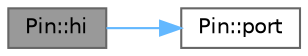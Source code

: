 digraph "Pin::hi"
{
 // LATEX_PDF_SIZE
  bgcolor="transparent";
  edge [fontname=Helvetica,fontsize=10,labelfontname=Helvetica,labelfontsize=10];
  node [fontname=Helvetica,fontsize=10,shape=box,height=0.2,width=0.4];
  rankdir="LR";
  Node1 [id="Node000001",label="Pin::hi",height=0.2,width=0.4,color="gray40", fillcolor="grey60", style="filled", fontcolor="black",tooltip="Set the same pin on another port to HIGH"];
  Node1 -> Node2 [id="edge1_Node000001_Node000002",color="steelblue1",style="solid",tooltip=" "];
  Node2 [id="Node000002",label="Pin::port",height=0.2,width=0.4,color="grey40", fillcolor="white", style="filled",URL="$d7/d68/class_pin.html#aba2b626e233b5e2f498de7dbdd113684",tooltip="Get the output state of the port."];
}

